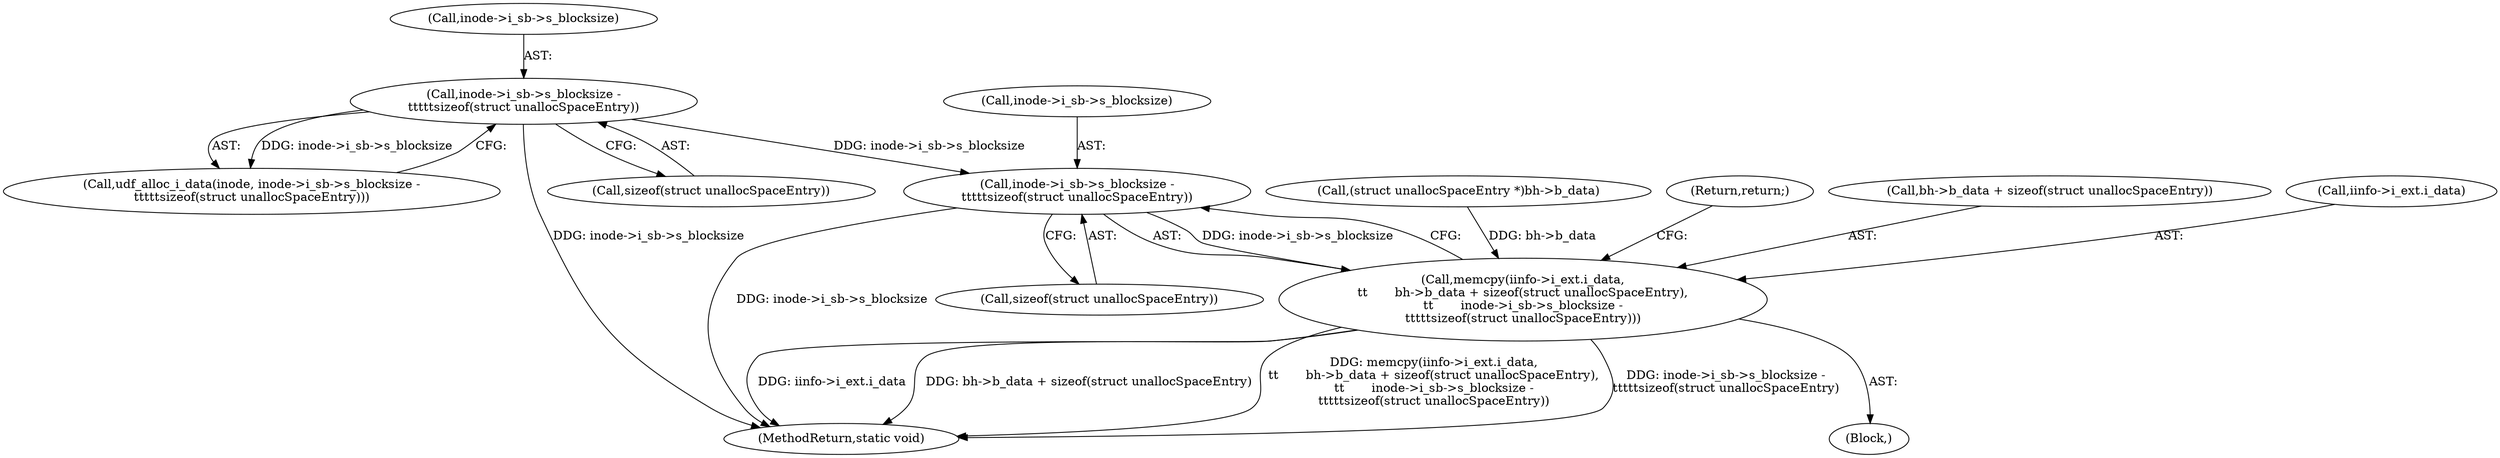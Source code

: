 digraph "0_linux_c03aa9f6e1f938618e6db2e23afef0574efeeb65@pointer" {
"1000557" [label="(Call,inode->i_sb->s_blocksize -\n\t\t\t\t\tsizeof(struct unallocSpaceEntry))"];
"1000533" [label="(Call,inode->i_sb->s_blocksize -\n\t\t\t\t\tsizeof(struct unallocSpaceEntry))"];
"1000545" [label="(Call,memcpy(iinfo->i_ext.i_data,\n\t\t       bh->b_data + sizeof(struct unallocSpaceEntry),\n\t\t       inode->i_sb->s_blocksize -\n\t\t\t\t\tsizeof(struct unallocSpaceEntry)))"];
"1000531" [label="(Call,udf_alloc_i_data(inode, inode->i_sb->s_blocksize -\n\t\t\t\t\tsizeof(struct unallocSpaceEntry)))"];
"1000524" [label="(Call,(struct unallocSpaceEntry *)bh->b_data)"];
"1000563" [label="(Call,sizeof(struct unallocSpaceEntry))"];
"1000565" [label="(Return,return;)"];
"1000534" [label="(Call,inode->i_sb->s_blocksize)"];
"1000551" [label="(Call,bh->b_data + sizeof(struct unallocSpaceEntry))"];
"1000507" [label="(Block,)"];
"1000558" [label="(Call,inode->i_sb->s_blocksize)"];
"1001156" [label="(MethodReturn,static void)"];
"1000545" [label="(Call,memcpy(iinfo->i_ext.i_data,\n\t\t       bh->b_data + sizeof(struct unallocSpaceEntry),\n\t\t       inode->i_sb->s_blocksize -\n\t\t\t\t\tsizeof(struct unallocSpaceEntry)))"];
"1000533" [label="(Call,inode->i_sb->s_blocksize -\n\t\t\t\t\tsizeof(struct unallocSpaceEntry))"];
"1000546" [label="(Call,iinfo->i_ext.i_data)"];
"1000557" [label="(Call,inode->i_sb->s_blocksize -\n\t\t\t\t\tsizeof(struct unallocSpaceEntry))"];
"1000539" [label="(Call,sizeof(struct unallocSpaceEntry))"];
"1000557" -> "1000545"  [label="AST: "];
"1000557" -> "1000563"  [label="CFG: "];
"1000558" -> "1000557"  [label="AST: "];
"1000563" -> "1000557"  [label="AST: "];
"1000545" -> "1000557"  [label="CFG: "];
"1000557" -> "1001156"  [label="DDG: inode->i_sb->s_blocksize"];
"1000557" -> "1000545"  [label="DDG: inode->i_sb->s_blocksize"];
"1000533" -> "1000557"  [label="DDG: inode->i_sb->s_blocksize"];
"1000533" -> "1000531"  [label="AST: "];
"1000533" -> "1000539"  [label="CFG: "];
"1000534" -> "1000533"  [label="AST: "];
"1000539" -> "1000533"  [label="AST: "];
"1000531" -> "1000533"  [label="CFG: "];
"1000533" -> "1001156"  [label="DDG: inode->i_sb->s_blocksize"];
"1000533" -> "1000531"  [label="DDG: inode->i_sb->s_blocksize"];
"1000545" -> "1000507"  [label="AST: "];
"1000546" -> "1000545"  [label="AST: "];
"1000551" -> "1000545"  [label="AST: "];
"1000565" -> "1000545"  [label="CFG: "];
"1000545" -> "1001156"  [label="DDG: inode->i_sb->s_blocksize -\n\t\t\t\t\tsizeof(struct unallocSpaceEntry)"];
"1000545" -> "1001156"  [label="DDG: iinfo->i_ext.i_data"];
"1000545" -> "1001156"  [label="DDG: bh->b_data + sizeof(struct unallocSpaceEntry)"];
"1000545" -> "1001156"  [label="DDG: memcpy(iinfo->i_ext.i_data,\n\t\t       bh->b_data + sizeof(struct unallocSpaceEntry),\n\t\t       inode->i_sb->s_blocksize -\n\t\t\t\t\tsizeof(struct unallocSpaceEntry))"];
"1000524" -> "1000545"  [label="DDG: bh->b_data"];
}
